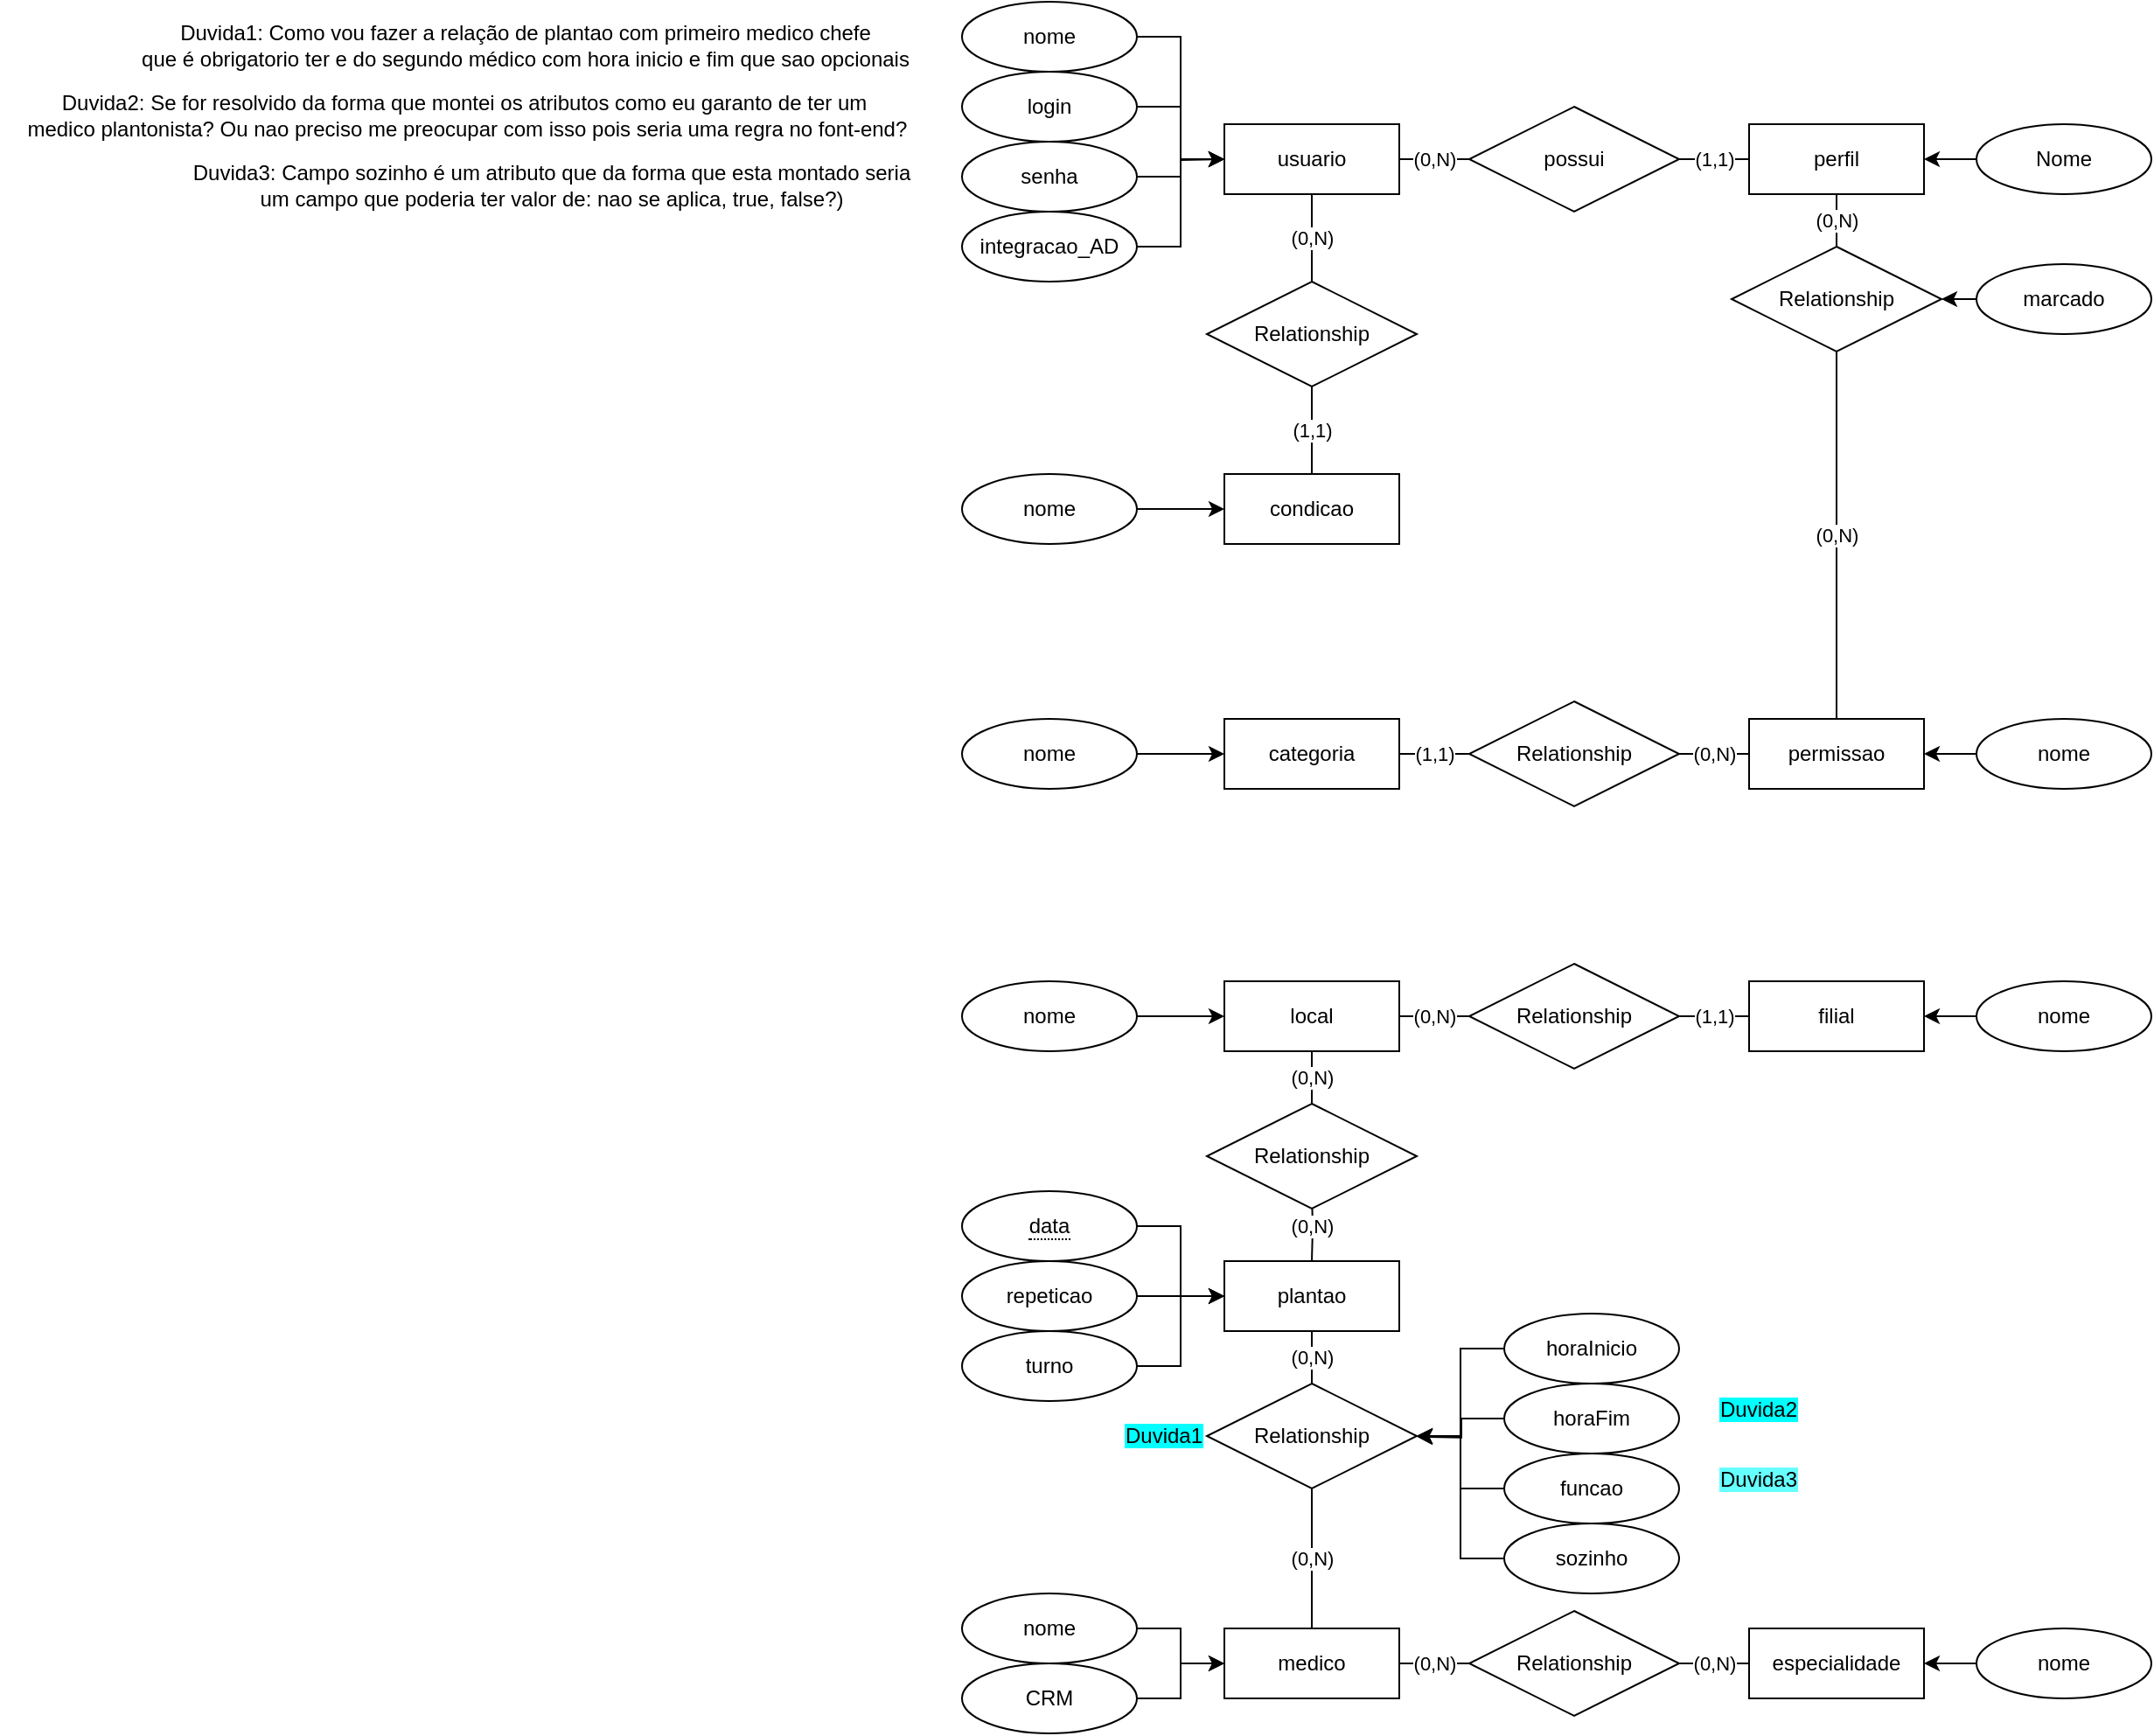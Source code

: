 <mxfile version="21.0.2" type="github">
  <diagram name="Página-1" id="34c1tFqvSpJC6opD18yf">
    <mxGraphModel dx="1501" dy="996" grid="1" gridSize="10" guides="1" tooltips="1" connect="1" arrows="1" fold="1" page="1" pageScale="1" pageWidth="827" pageHeight="1169" math="0" shadow="0">
      <root>
        <mxCell id="0" />
        <mxCell id="1" parent="0" />
        <mxCell id="nKR082mUFp1Buz5sR-zI-10" value="(0,N)" style="edgeStyle=orthogonalEdgeStyle;rounded=0;orthogonalLoop=1;jettySize=auto;html=1;exitX=1;exitY=0.5;exitDx=0;exitDy=0;endArrow=none;endFill=0;" edge="1" parent="1" source="nKR082mUFp1Buz5sR-zI-3" target="nKR082mUFp1Buz5sR-zI-8">
          <mxGeometry relative="1" as="geometry" />
        </mxCell>
        <mxCell id="nKR082mUFp1Buz5sR-zI-3" value="usuario&lt;br&gt;" style="whiteSpace=wrap;html=1;align=center;" vertex="1" parent="1">
          <mxGeometry x="120" y="70" width="100" height="40" as="geometry" />
        </mxCell>
        <mxCell id="nKR082mUFp1Buz5sR-zI-46" style="edgeStyle=orthogonalEdgeStyle;rounded=0;orthogonalLoop=1;jettySize=auto;html=1;exitX=1;exitY=0.5;exitDx=0;exitDy=0;entryX=0;entryY=0.5;entryDx=0;entryDy=0;" edge="1" parent="1" source="nKR082mUFp1Buz5sR-zI-4" target="nKR082mUFp1Buz5sR-zI-3">
          <mxGeometry relative="1" as="geometry" />
        </mxCell>
        <mxCell id="nKR082mUFp1Buz5sR-zI-4" value="nome" style="ellipse;whiteSpace=wrap;html=1;align=center;" vertex="1" parent="1">
          <mxGeometry x="-30" width="100" height="40" as="geometry" />
        </mxCell>
        <mxCell id="nKR082mUFp1Buz5sR-zI-45" style="edgeStyle=orthogonalEdgeStyle;rounded=0;orthogonalLoop=1;jettySize=auto;html=1;exitX=1;exitY=0.5;exitDx=0;exitDy=0;entryX=0;entryY=0.5;entryDx=0;entryDy=0;" edge="1" parent="1" source="nKR082mUFp1Buz5sR-zI-5" target="nKR082mUFp1Buz5sR-zI-3">
          <mxGeometry relative="1" as="geometry" />
        </mxCell>
        <mxCell id="nKR082mUFp1Buz5sR-zI-5" value="login" style="ellipse;whiteSpace=wrap;html=1;align=center;" vertex="1" parent="1">
          <mxGeometry x="-30" y="40" width="100" height="40" as="geometry" />
        </mxCell>
        <mxCell id="nKR082mUFp1Buz5sR-zI-44" style="edgeStyle=orthogonalEdgeStyle;rounded=0;orthogonalLoop=1;jettySize=auto;html=1;exitX=1;exitY=0.5;exitDx=0;exitDy=0;" edge="1" parent="1" source="nKR082mUFp1Buz5sR-zI-6">
          <mxGeometry relative="1" as="geometry">
            <mxPoint x="120" y="90" as="targetPoint" />
          </mxGeometry>
        </mxCell>
        <mxCell id="nKR082mUFp1Buz5sR-zI-6" value="senha" style="ellipse;whiteSpace=wrap;html=1;align=center;" vertex="1" parent="1">
          <mxGeometry x="-30" y="80" width="100" height="40" as="geometry" />
        </mxCell>
        <mxCell id="nKR082mUFp1Buz5sR-zI-11" value="(1,1)" style="edgeStyle=orthogonalEdgeStyle;rounded=0;orthogonalLoop=1;jettySize=auto;html=1;exitX=1;exitY=0.5;exitDx=0;exitDy=0;entryX=0;entryY=0.5;entryDx=0;entryDy=0;endArrow=none;endFill=0;" edge="1" parent="1" source="nKR082mUFp1Buz5sR-zI-8" target="nKR082mUFp1Buz5sR-zI-9">
          <mxGeometry relative="1" as="geometry" />
        </mxCell>
        <mxCell id="nKR082mUFp1Buz5sR-zI-8" value="possui" style="shape=rhombus;perimeter=rhombusPerimeter;whiteSpace=wrap;html=1;align=center;" vertex="1" parent="1">
          <mxGeometry x="260" y="60" width="120" height="60" as="geometry" />
        </mxCell>
        <mxCell id="nKR082mUFp1Buz5sR-zI-17" value="(0,N)" style="edgeStyle=orthogonalEdgeStyle;rounded=0;orthogonalLoop=1;jettySize=auto;html=1;exitX=0.5;exitY=1;exitDx=0;exitDy=0;endArrow=none;endFill=0;" edge="1" parent="1" source="nKR082mUFp1Buz5sR-zI-9" target="nKR082mUFp1Buz5sR-zI-14">
          <mxGeometry relative="1" as="geometry" />
        </mxCell>
        <mxCell id="nKR082mUFp1Buz5sR-zI-9" value="perfil" style="whiteSpace=wrap;html=1;align=center;" vertex="1" parent="1">
          <mxGeometry x="420" y="70" width="100" height="40" as="geometry" />
        </mxCell>
        <mxCell id="nKR082mUFp1Buz5sR-zI-27" value="(1,1)" style="edgeStyle=orthogonalEdgeStyle;rounded=0;orthogonalLoop=1;jettySize=auto;html=1;exitX=1;exitY=0.5;exitDx=0;exitDy=0;entryX=0;entryY=0.5;entryDx=0;entryDy=0;endArrow=none;endFill=0;" edge="1" parent="1" source="nKR082mUFp1Buz5sR-zI-12" target="nKR082mUFp1Buz5sR-zI-15">
          <mxGeometry relative="1" as="geometry" />
        </mxCell>
        <mxCell id="nKR082mUFp1Buz5sR-zI-12" value="categoria" style="whiteSpace=wrap;html=1;align=center;" vertex="1" parent="1">
          <mxGeometry x="120" y="410" width="100" height="40" as="geometry" />
        </mxCell>
        <mxCell id="nKR082mUFp1Buz5sR-zI-13" value="permissao" style="whiteSpace=wrap;html=1;align=center;" vertex="1" parent="1">
          <mxGeometry x="420" y="410" width="100" height="40" as="geometry" />
        </mxCell>
        <mxCell id="nKR082mUFp1Buz5sR-zI-24" value="(0,N)" style="edgeStyle=orthogonalEdgeStyle;rounded=0;orthogonalLoop=1;jettySize=auto;html=1;exitX=0.5;exitY=1;exitDx=0;exitDy=0;endArrow=none;endFill=0;" edge="1" parent="1" source="nKR082mUFp1Buz5sR-zI-14" target="nKR082mUFp1Buz5sR-zI-13">
          <mxGeometry relative="1" as="geometry" />
        </mxCell>
        <mxCell id="nKR082mUFp1Buz5sR-zI-14" value="Relationship" style="shape=rhombus;perimeter=rhombusPerimeter;whiteSpace=wrap;html=1;align=center;" vertex="1" parent="1">
          <mxGeometry x="410" y="140" width="120" height="60" as="geometry" />
        </mxCell>
        <mxCell id="nKR082mUFp1Buz5sR-zI-26" value="(0,N)" style="edgeStyle=orthogonalEdgeStyle;rounded=0;orthogonalLoop=1;jettySize=auto;html=1;exitX=1;exitY=0.5;exitDx=0;exitDy=0;endArrow=none;endFill=0;" edge="1" parent="1" source="nKR082mUFp1Buz5sR-zI-15" target="nKR082mUFp1Buz5sR-zI-13">
          <mxGeometry relative="1" as="geometry" />
        </mxCell>
        <mxCell id="nKR082mUFp1Buz5sR-zI-15" value="Relationship" style="shape=rhombus;perimeter=rhombusPerimeter;whiteSpace=wrap;html=1;align=center;" vertex="1" parent="1">
          <mxGeometry x="260" y="400" width="120" height="60" as="geometry" />
        </mxCell>
        <mxCell id="nKR082mUFp1Buz5sR-zI-47" style="edgeStyle=orthogonalEdgeStyle;rounded=0;orthogonalLoop=1;jettySize=auto;html=1;exitX=0;exitY=0.5;exitDx=0;exitDy=0;entryX=1;entryY=0.5;entryDx=0;entryDy=0;" edge="1" parent="1" source="nKR082mUFp1Buz5sR-zI-21" target="nKR082mUFp1Buz5sR-zI-9">
          <mxGeometry relative="1" as="geometry" />
        </mxCell>
        <mxCell id="nKR082mUFp1Buz5sR-zI-21" value="Nome" style="ellipse;whiteSpace=wrap;html=1;align=center;" vertex="1" parent="1">
          <mxGeometry x="550" y="70" width="100" height="40" as="geometry" />
        </mxCell>
        <mxCell id="nKR082mUFp1Buz5sR-zI-52" style="edgeStyle=orthogonalEdgeStyle;rounded=0;orthogonalLoop=1;jettySize=auto;html=1;exitX=0;exitY=0.5;exitDx=0;exitDy=0;entryX=1;entryY=0.5;entryDx=0;entryDy=0;" edge="1" parent="1" source="nKR082mUFp1Buz5sR-zI-22" target="nKR082mUFp1Buz5sR-zI-13">
          <mxGeometry relative="1" as="geometry" />
        </mxCell>
        <mxCell id="nKR082mUFp1Buz5sR-zI-22" value="nome" style="ellipse;whiteSpace=wrap;html=1;align=center;" vertex="1" parent="1">
          <mxGeometry x="550" y="410" width="100" height="40" as="geometry" />
        </mxCell>
        <mxCell id="nKR082mUFp1Buz5sR-zI-49" style="edgeStyle=orthogonalEdgeStyle;rounded=0;orthogonalLoop=1;jettySize=auto;html=1;exitX=0;exitY=0.5;exitDx=0;exitDy=0;entryX=1;entryY=0.5;entryDx=0;entryDy=0;" edge="1" parent="1" source="nKR082mUFp1Buz5sR-zI-23" target="nKR082mUFp1Buz5sR-zI-14">
          <mxGeometry relative="1" as="geometry" />
        </mxCell>
        <mxCell id="nKR082mUFp1Buz5sR-zI-23" value="marcado" style="ellipse;whiteSpace=wrap;html=1;align=center;" vertex="1" parent="1">
          <mxGeometry x="550" y="150" width="100" height="40" as="geometry" />
        </mxCell>
        <mxCell id="nKR082mUFp1Buz5sR-zI-54" style="edgeStyle=orthogonalEdgeStyle;rounded=0;orthogonalLoop=1;jettySize=auto;html=1;exitX=1;exitY=0.5;exitDx=0;exitDy=0;entryX=0;entryY=0.5;entryDx=0;entryDy=0;" edge="1" parent="1" source="nKR082mUFp1Buz5sR-zI-28" target="nKR082mUFp1Buz5sR-zI-12">
          <mxGeometry relative="1" as="geometry" />
        </mxCell>
        <mxCell id="nKR082mUFp1Buz5sR-zI-28" value="nome" style="ellipse;whiteSpace=wrap;html=1;align=center;" vertex="1" parent="1">
          <mxGeometry x="-30" y="410" width="100" height="40" as="geometry" />
        </mxCell>
        <mxCell id="nKR082mUFp1Buz5sR-zI-43" style="edgeStyle=orthogonalEdgeStyle;rounded=0;orthogonalLoop=1;jettySize=auto;html=1;exitX=1;exitY=0.5;exitDx=0;exitDy=0;entryX=0;entryY=0.5;entryDx=0;entryDy=0;" edge="1" parent="1" source="nKR082mUFp1Buz5sR-zI-29" target="nKR082mUFp1Buz5sR-zI-3">
          <mxGeometry relative="1" as="geometry" />
        </mxCell>
        <mxCell id="nKR082mUFp1Buz5sR-zI-29" value="integracao_AD" style="ellipse;whiteSpace=wrap;html=1;align=center;" vertex="1" parent="1">
          <mxGeometry x="-30" y="120" width="100" height="40" as="geometry" />
        </mxCell>
        <mxCell id="nKR082mUFp1Buz5sR-zI-35" value="(0,N)" style="edgeStyle=orthogonalEdgeStyle;rounded=0;orthogonalLoop=1;jettySize=auto;html=1;exitX=1;exitY=0.5;exitDx=0;exitDy=0;entryX=0;entryY=0.5;entryDx=0;entryDy=0;endArrow=none;endFill=0;" edge="1" parent="1" source="nKR082mUFp1Buz5sR-zI-30" target="nKR082mUFp1Buz5sR-zI-32">
          <mxGeometry relative="1" as="geometry" />
        </mxCell>
        <mxCell id="nKR082mUFp1Buz5sR-zI-30" value="local" style="whiteSpace=wrap;html=1;align=center;" vertex="1" parent="1">
          <mxGeometry x="120" y="560" width="100" height="40" as="geometry" />
        </mxCell>
        <mxCell id="nKR082mUFp1Buz5sR-zI-53" style="edgeStyle=orthogonalEdgeStyle;rounded=0;orthogonalLoop=1;jettySize=auto;html=1;exitX=1;exitY=0.5;exitDx=0;exitDy=0;" edge="1" parent="1" source="nKR082mUFp1Buz5sR-zI-31" target="nKR082mUFp1Buz5sR-zI-30">
          <mxGeometry relative="1" as="geometry" />
        </mxCell>
        <mxCell id="nKR082mUFp1Buz5sR-zI-31" value="nome" style="ellipse;whiteSpace=wrap;html=1;align=center;" vertex="1" parent="1">
          <mxGeometry x="-30" y="560" width="100" height="40" as="geometry" />
        </mxCell>
        <mxCell id="nKR082mUFp1Buz5sR-zI-36" value="(1,1)" style="edgeStyle=orthogonalEdgeStyle;rounded=0;orthogonalLoop=1;jettySize=auto;html=1;exitX=1;exitY=0.5;exitDx=0;exitDy=0;entryX=0;entryY=0.5;entryDx=0;entryDy=0;endArrow=none;endFill=0;" edge="1" parent="1" source="nKR082mUFp1Buz5sR-zI-32" target="nKR082mUFp1Buz5sR-zI-33">
          <mxGeometry relative="1" as="geometry" />
        </mxCell>
        <mxCell id="nKR082mUFp1Buz5sR-zI-32" value="Relationship" style="shape=rhombus;perimeter=rhombusPerimeter;whiteSpace=wrap;html=1;align=center;" vertex="1" parent="1">
          <mxGeometry x="260" y="550" width="120" height="60" as="geometry" />
        </mxCell>
        <mxCell id="nKR082mUFp1Buz5sR-zI-33" value="filial" style="whiteSpace=wrap;html=1;align=center;" vertex="1" parent="1">
          <mxGeometry x="420" y="560" width="100" height="40" as="geometry" />
        </mxCell>
        <mxCell id="nKR082mUFp1Buz5sR-zI-51" style="edgeStyle=orthogonalEdgeStyle;rounded=0;orthogonalLoop=1;jettySize=auto;html=1;exitX=0;exitY=0.5;exitDx=0;exitDy=0;entryX=1;entryY=0.5;entryDx=0;entryDy=0;" edge="1" parent="1" source="nKR082mUFp1Buz5sR-zI-34" target="nKR082mUFp1Buz5sR-zI-33">
          <mxGeometry relative="1" as="geometry" />
        </mxCell>
        <mxCell id="nKR082mUFp1Buz5sR-zI-34" value="nome" style="ellipse;whiteSpace=wrap;html=1;align=center;" vertex="1" parent="1">
          <mxGeometry x="550" y="560" width="100" height="40" as="geometry" />
        </mxCell>
        <mxCell id="nKR082mUFp1Buz5sR-zI-37" value="condicao" style="whiteSpace=wrap;html=1;align=center;" vertex="1" parent="1">
          <mxGeometry x="120" y="270" width="100" height="40" as="geometry" />
        </mxCell>
        <mxCell id="nKR082mUFp1Buz5sR-zI-39" value="(0,N)" style="edgeStyle=orthogonalEdgeStyle;rounded=0;orthogonalLoop=1;jettySize=auto;html=1;exitX=0.5;exitY=0;exitDx=0;exitDy=0;entryX=0.5;entryY=1;entryDx=0;entryDy=0;endArrow=none;endFill=0;" edge="1" parent="1" source="nKR082mUFp1Buz5sR-zI-38" target="nKR082mUFp1Buz5sR-zI-3">
          <mxGeometry relative="1" as="geometry" />
        </mxCell>
        <mxCell id="nKR082mUFp1Buz5sR-zI-40" value="(1,1)" style="edgeStyle=orthogonalEdgeStyle;rounded=0;orthogonalLoop=1;jettySize=auto;html=1;exitX=0.5;exitY=1;exitDx=0;exitDy=0;endArrow=none;endFill=0;" edge="1" parent="1" source="nKR082mUFp1Buz5sR-zI-38" target="nKR082mUFp1Buz5sR-zI-37">
          <mxGeometry relative="1" as="geometry" />
        </mxCell>
        <mxCell id="nKR082mUFp1Buz5sR-zI-38" value="Relationship" style="shape=rhombus;perimeter=rhombusPerimeter;whiteSpace=wrap;html=1;align=center;" vertex="1" parent="1">
          <mxGeometry x="110" y="160" width="120" height="60" as="geometry" />
        </mxCell>
        <mxCell id="nKR082mUFp1Buz5sR-zI-42" style="edgeStyle=orthogonalEdgeStyle;rounded=0;orthogonalLoop=1;jettySize=auto;html=1;exitX=1;exitY=0.5;exitDx=0;exitDy=0;" edge="1" parent="1" source="nKR082mUFp1Buz5sR-zI-41" target="nKR082mUFp1Buz5sR-zI-37">
          <mxGeometry relative="1" as="geometry" />
        </mxCell>
        <mxCell id="nKR082mUFp1Buz5sR-zI-41" value="nome" style="ellipse;whiteSpace=wrap;html=1;align=center;" vertex="1" parent="1">
          <mxGeometry x="-30" y="270" width="100" height="40" as="geometry" />
        </mxCell>
        <mxCell id="nKR082mUFp1Buz5sR-zI-60" value="(0,N)" style="edgeStyle=orthogonalEdgeStyle;rounded=0;orthogonalLoop=1;jettySize=auto;html=1;exitX=1;exitY=0.5;exitDx=0;exitDy=0;entryX=0;entryY=0.5;entryDx=0;entryDy=0;endArrow=none;endFill=0;" edge="1" parent="1" source="nKR082mUFp1Buz5sR-zI-55" target="nKR082mUFp1Buz5sR-zI-58">
          <mxGeometry relative="1" as="geometry" />
        </mxCell>
        <mxCell id="nKR082mUFp1Buz5sR-zI-98" value="(0,N)" style="edgeStyle=orthogonalEdgeStyle;rounded=0;orthogonalLoop=1;jettySize=auto;html=1;exitX=0.5;exitY=0;exitDx=0;exitDy=0;entryX=0.5;entryY=1;entryDx=0;entryDy=0;endArrow=none;endFill=0;" edge="1" parent="1" source="nKR082mUFp1Buz5sR-zI-55" target="nKR082mUFp1Buz5sR-zI-96">
          <mxGeometry relative="1" as="geometry" />
        </mxCell>
        <mxCell id="nKR082mUFp1Buz5sR-zI-55" value="medico" style="whiteSpace=wrap;html=1;align=center;" vertex="1" parent="1">
          <mxGeometry x="120" y="930" width="100" height="40" as="geometry" />
        </mxCell>
        <mxCell id="nKR082mUFp1Buz5sR-zI-62" style="edgeStyle=orthogonalEdgeStyle;rounded=0;orthogonalLoop=1;jettySize=auto;html=1;exitX=1;exitY=0.5;exitDx=0;exitDy=0;entryX=0;entryY=0.5;entryDx=0;entryDy=0;" edge="1" parent="1" source="nKR082mUFp1Buz5sR-zI-56" target="nKR082mUFp1Buz5sR-zI-55">
          <mxGeometry relative="1" as="geometry" />
        </mxCell>
        <mxCell id="nKR082mUFp1Buz5sR-zI-56" value="nome" style="ellipse;whiteSpace=wrap;html=1;align=center;" vertex="1" parent="1">
          <mxGeometry x="-30" y="910" width="100" height="40" as="geometry" />
        </mxCell>
        <mxCell id="nKR082mUFp1Buz5sR-zI-63" style="edgeStyle=orthogonalEdgeStyle;rounded=0;orthogonalLoop=1;jettySize=auto;html=1;exitX=1;exitY=0.5;exitDx=0;exitDy=0;entryX=0;entryY=0.5;entryDx=0;entryDy=0;" edge="1" parent="1" source="nKR082mUFp1Buz5sR-zI-57" target="nKR082mUFp1Buz5sR-zI-55">
          <mxGeometry relative="1" as="geometry" />
        </mxCell>
        <mxCell id="nKR082mUFp1Buz5sR-zI-57" value="CRM" style="ellipse;whiteSpace=wrap;html=1;align=center;" vertex="1" parent="1">
          <mxGeometry x="-30" y="950" width="100" height="40" as="geometry" />
        </mxCell>
        <mxCell id="nKR082mUFp1Buz5sR-zI-58" value="Relationship" style="shape=rhombus;perimeter=rhombusPerimeter;whiteSpace=wrap;html=1;align=center;" vertex="1" parent="1">
          <mxGeometry x="260" y="920" width="120" height="60" as="geometry" />
        </mxCell>
        <mxCell id="nKR082mUFp1Buz5sR-zI-61" value="(0,N)" style="edgeStyle=orthogonalEdgeStyle;rounded=0;orthogonalLoop=1;jettySize=auto;html=1;exitX=0;exitY=0.5;exitDx=0;exitDy=0;entryX=1;entryY=0.5;entryDx=0;entryDy=0;endArrow=none;endFill=0;" edge="1" parent="1" source="nKR082mUFp1Buz5sR-zI-59" target="nKR082mUFp1Buz5sR-zI-58">
          <mxGeometry relative="1" as="geometry" />
        </mxCell>
        <mxCell id="nKR082mUFp1Buz5sR-zI-59" value="especialidade" style="whiteSpace=wrap;html=1;align=center;" vertex="1" parent="1">
          <mxGeometry x="420" y="930" width="100" height="40" as="geometry" />
        </mxCell>
        <mxCell id="nKR082mUFp1Buz5sR-zI-65" style="edgeStyle=orthogonalEdgeStyle;rounded=0;orthogonalLoop=1;jettySize=auto;html=1;exitX=0;exitY=0.5;exitDx=0;exitDy=0;entryX=1;entryY=0.5;entryDx=0;entryDy=0;" edge="1" parent="1" source="nKR082mUFp1Buz5sR-zI-64" target="nKR082mUFp1Buz5sR-zI-59">
          <mxGeometry relative="1" as="geometry" />
        </mxCell>
        <mxCell id="nKR082mUFp1Buz5sR-zI-64" value="nome" style="ellipse;whiteSpace=wrap;html=1;align=center;" vertex="1" parent="1">
          <mxGeometry x="550" y="930" width="100" height="40" as="geometry" />
        </mxCell>
        <mxCell id="nKR082mUFp1Buz5sR-zI-75" value="plantao" style="whiteSpace=wrap;html=1;align=center;" vertex="1" parent="1">
          <mxGeometry x="120" y="720" width="100" height="40" as="geometry" />
        </mxCell>
        <mxCell id="nKR082mUFp1Buz5sR-zI-76" style="edgeStyle=orthogonalEdgeStyle;rounded=0;orthogonalLoop=1;jettySize=auto;html=1;exitX=1;exitY=0.5;exitDx=0;exitDy=0;entryX=0;entryY=0.5;entryDx=0;entryDy=0;" edge="1" source="nKR082mUFp1Buz5sR-zI-77" target="nKR082mUFp1Buz5sR-zI-75" parent="1">
          <mxGeometry relative="1" as="geometry" />
        </mxCell>
        <mxCell id="nKR082mUFp1Buz5sR-zI-77" value="&lt;span style=&quot;border-bottom: 1px dotted&quot;&gt;data&lt;/span&gt;" style="ellipse;whiteSpace=wrap;html=1;align=center;" vertex="1" parent="1">
          <mxGeometry x="-30" y="680" width="100" height="40" as="geometry" />
        </mxCell>
        <mxCell id="nKR082mUFp1Buz5sR-zI-78" style="edgeStyle=orthogonalEdgeStyle;rounded=0;orthogonalLoop=1;jettySize=auto;html=1;exitX=1;exitY=0.5;exitDx=0;exitDy=0;" edge="1" source="nKR082mUFp1Buz5sR-zI-79" parent="1">
          <mxGeometry relative="1" as="geometry">
            <mxPoint x="120" y="740" as="targetPoint" />
          </mxGeometry>
        </mxCell>
        <mxCell id="nKR082mUFp1Buz5sR-zI-79" value="repeticao" style="ellipse;whiteSpace=wrap;html=1;align=center;" vertex="1" parent="1">
          <mxGeometry x="-30" y="720" width="100" height="40" as="geometry" />
        </mxCell>
        <mxCell id="nKR082mUFp1Buz5sR-zI-80" style="edgeStyle=orthogonalEdgeStyle;rounded=0;orthogonalLoop=1;jettySize=auto;html=1;exitX=1;exitY=0.5;exitDx=0;exitDy=0;entryX=0;entryY=0.5;entryDx=0;entryDy=0;" edge="1" source="nKR082mUFp1Buz5sR-zI-81" target="nKR082mUFp1Buz5sR-zI-75" parent="1">
          <mxGeometry relative="1" as="geometry" />
        </mxCell>
        <mxCell id="nKR082mUFp1Buz5sR-zI-81" value="turno" style="ellipse;whiteSpace=wrap;html=1;align=center;" vertex="1" parent="1">
          <mxGeometry x="-30" y="760" width="100" height="40" as="geometry" />
        </mxCell>
        <mxCell id="nKR082mUFp1Buz5sR-zI-85" value="(0,N)" style="edgeStyle=orthogonalEdgeStyle;rounded=0;orthogonalLoop=1;jettySize=auto;html=1;exitX=0.5;exitY=0;exitDx=0;exitDy=0;entryX=0.5;entryY=1;entryDx=0;entryDy=0;endArrow=none;endFill=0;" edge="1" parent="1" source="nKR082mUFp1Buz5sR-zI-83" target="nKR082mUFp1Buz5sR-zI-30">
          <mxGeometry relative="1" as="geometry" />
        </mxCell>
        <mxCell id="nKR082mUFp1Buz5sR-zI-87" value="(0,N)" style="edgeStyle=orthogonalEdgeStyle;rounded=0;orthogonalLoop=1;jettySize=auto;html=1;exitX=0.5;exitY=1;exitDx=0;exitDy=0;endArrow=none;endFill=0;" edge="1" parent="1" target="nKR082mUFp1Buz5sR-zI-75">
          <mxGeometry relative="1" as="geometry">
            <mxPoint x="170" y="680" as="sourcePoint" />
          </mxGeometry>
        </mxCell>
        <mxCell id="nKR082mUFp1Buz5sR-zI-83" value="Relationship" style="shape=rhombus;perimeter=rhombusPerimeter;whiteSpace=wrap;html=1;align=center;" vertex="1" parent="1">
          <mxGeometry x="110" y="630" width="120" height="60" as="geometry" />
        </mxCell>
        <mxCell id="nKR082mUFp1Buz5sR-zI-97" value="(0,N)" style="edgeStyle=orthogonalEdgeStyle;rounded=0;orthogonalLoop=1;jettySize=auto;html=1;exitX=0.5;exitY=0;exitDx=0;exitDy=0;entryX=0.5;entryY=1;entryDx=0;entryDy=0;endArrow=none;endFill=0;" edge="1" parent="1" source="nKR082mUFp1Buz5sR-zI-96" target="nKR082mUFp1Buz5sR-zI-75">
          <mxGeometry relative="1" as="geometry" />
        </mxCell>
        <mxCell id="nKR082mUFp1Buz5sR-zI-96" value="Relationship" style="shape=rhombus;perimeter=rhombusPerimeter;whiteSpace=wrap;html=1;align=center;" vertex="1" parent="1">
          <mxGeometry x="110" y="790" width="120" height="60" as="geometry" />
        </mxCell>
        <mxCell id="nKR082mUFp1Buz5sR-zI-99" value="&lt;span style=&quot;background-color: rgb(0, 255, 255);&quot;&gt;Duvida1&lt;/span&gt;" style="text;html=1;align=center;verticalAlign=middle;resizable=0;points=[];autosize=1;strokeColor=none;fillColor=none;" vertex="1" parent="1">
          <mxGeometry x="50" y="805" width="70" height="30" as="geometry" />
        </mxCell>
        <mxCell id="nKR082mUFp1Buz5sR-zI-100" value="Duvida1: Como vou fazer a relação de plantao com primeiro medico chefe&lt;br&gt;que é obrigatorio ter e do segundo médico com hora inicio e fim que sao opcionais" style="text;html=1;align=center;verticalAlign=middle;resizable=0;points=[];autosize=1;strokeColor=none;fillColor=none;" vertex="1" parent="1">
          <mxGeometry x="-510" y="5" width="460" height="40" as="geometry" />
        </mxCell>
        <mxCell id="nKR082mUFp1Buz5sR-zI-107" style="edgeStyle=orthogonalEdgeStyle;rounded=0;orthogonalLoop=1;jettySize=auto;html=1;exitX=0;exitY=0.5;exitDx=0;exitDy=0;" edge="1" parent="1" source="nKR082mUFp1Buz5sR-zI-101" target="nKR082mUFp1Buz5sR-zI-96">
          <mxGeometry relative="1" as="geometry" />
        </mxCell>
        <mxCell id="nKR082mUFp1Buz5sR-zI-101" value="horaInicio" style="ellipse;whiteSpace=wrap;html=1;align=center;" vertex="1" parent="1">
          <mxGeometry x="280" y="750" width="100" height="40" as="geometry" />
        </mxCell>
        <mxCell id="nKR082mUFp1Buz5sR-zI-109" style="edgeStyle=orthogonalEdgeStyle;rounded=0;orthogonalLoop=1;jettySize=auto;html=1;exitX=0;exitY=0.5;exitDx=0;exitDy=0;" edge="1" parent="1" source="nKR082mUFp1Buz5sR-zI-102">
          <mxGeometry relative="1" as="geometry">
            <mxPoint x="230" y="820.4" as="targetPoint" />
          </mxGeometry>
        </mxCell>
        <mxCell id="nKR082mUFp1Buz5sR-zI-102" value="horaFim" style="ellipse;whiteSpace=wrap;html=1;align=center;" vertex="1" parent="1">
          <mxGeometry x="280" y="790" width="100" height="40" as="geometry" />
        </mxCell>
        <mxCell id="nKR082mUFp1Buz5sR-zI-110" style="edgeStyle=orthogonalEdgeStyle;rounded=0;orthogonalLoop=1;jettySize=auto;html=1;exitX=0;exitY=0.5;exitDx=0;exitDy=0;entryX=1;entryY=0.5;entryDx=0;entryDy=0;" edge="1" parent="1" source="nKR082mUFp1Buz5sR-zI-103" target="nKR082mUFp1Buz5sR-zI-96">
          <mxGeometry relative="1" as="geometry" />
        </mxCell>
        <mxCell id="nKR082mUFp1Buz5sR-zI-103" value="funcao" style="ellipse;whiteSpace=wrap;html=1;align=center;" vertex="1" parent="1">
          <mxGeometry x="280" y="830" width="100" height="40" as="geometry" />
        </mxCell>
        <mxCell id="nKR082mUFp1Buz5sR-zI-111" value="&lt;span style=&quot;background-color: rgb(0, 255, 255);&quot;&gt;Duvida2&lt;/span&gt;" style="text;html=1;align=center;verticalAlign=middle;resizable=0;points=[];autosize=1;strokeColor=none;fillColor=none;" vertex="1" parent="1">
          <mxGeometry x="390" y="790" width="70" height="30" as="geometry" />
        </mxCell>
        <mxCell id="nKR082mUFp1Buz5sR-zI-112" value="Duvida2: Se for resolvido da forma que montei os atributos como eu garanto de ter um&lt;br&gt;&amp;nbsp;medico plantonista? Ou nao preciso me preocupar com isso pois seria uma regra no font-end?" style="text;html=1;align=center;verticalAlign=middle;resizable=0;points=[];autosize=1;strokeColor=none;fillColor=none;" vertex="1" parent="1">
          <mxGeometry x="-580" y="45" width="530" height="40" as="geometry" />
        </mxCell>
        <mxCell id="nKR082mUFp1Buz5sR-zI-114" style="edgeStyle=orthogonalEdgeStyle;rounded=0;orthogonalLoop=1;jettySize=auto;html=1;exitX=0;exitY=0.5;exitDx=0;exitDy=0;entryX=1;entryY=0.5;entryDx=0;entryDy=0;" edge="1" parent="1" source="nKR082mUFp1Buz5sR-zI-113" target="nKR082mUFp1Buz5sR-zI-96">
          <mxGeometry relative="1" as="geometry" />
        </mxCell>
        <mxCell id="nKR082mUFp1Buz5sR-zI-113" value="sozinho" style="ellipse;whiteSpace=wrap;html=1;align=center;" vertex="1" parent="1">
          <mxGeometry x="280" y="870" width="100" height="40" as="geometry" />
        </mxCell>
        <mxCell id="nKR082mUFp1Buz5sR-zI-115" value="&lt;span style=&quot;background-color: rgb(102, 255, 255);&quot;&gt;Duvida3&lt;/span&gt;" style="text;html=1;align=center;verticalAlign=middle;resizable=0;points=[];autosize=1;strokeColor=none;fillColor=none;" vertex="1" parent="1">
          <mxGeometry x="390" y="830" width="70" height="30" as="geometry" />
        </mxCell>
        <mxCell id="nKR082mUFp1Buz5sR-zI-116" value="Duvida3: Campo sozinho é um atributo que da forma que esta montado seria &lt;br&gt;um campo que poderia ter valor de: nao se aplica, true, false?)" style="text;html=1;align=center;verticalAlign=middle;resizable=0;points=[];autosize=1;strokeColor=none;fillColor=none;" vertex="1" parent="1">
          <mxGeometry x="-480" y="85" width="430" height="40" as="geometry" />
        </mxCell>
      </root>
    </mxGraphModel>
  </diagram>
</mxfile>
